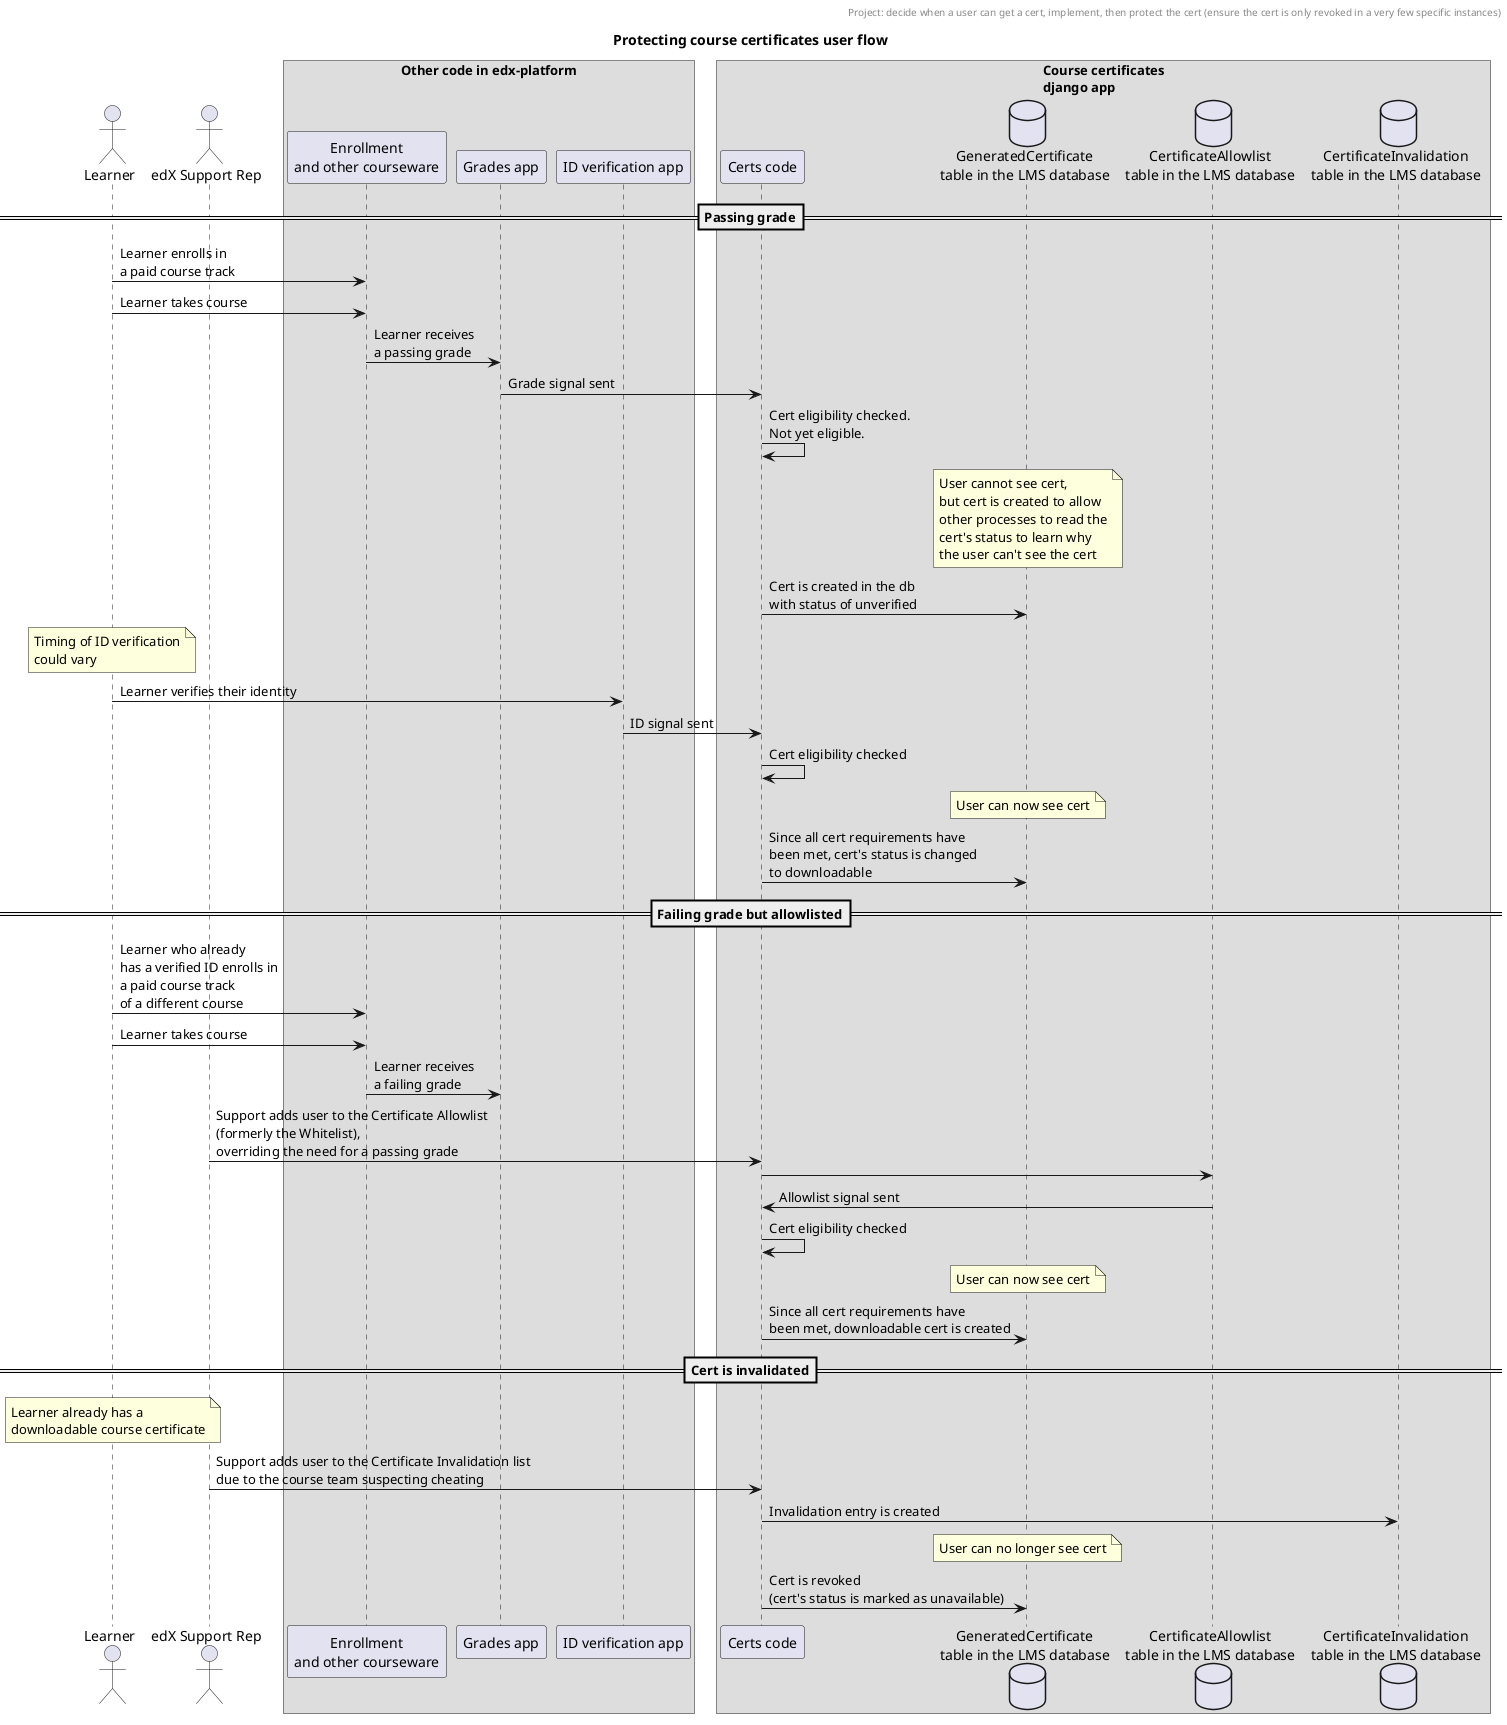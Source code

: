 @startuml
skinparam BoxPadding 10

title Protecting course certificates user flow
header Project: decide when a user can get a cert, implement, then protect the cert (ensure the cert is only revoked in a very few specific instances)

actor Learner as learner
actor "edX Support Rep" as support

box "Other code in edx-platform"
    participant "Enrollment\nand other courseware" as enrollment
    participant "Grades app" as grade
    participant "ID verification app" as id
end box

box "Course certificates\ndjango app"
    participant "Certs code" as certs
    database "GeneratedCertificate\ntable in the LMS database" as certs_db
    database "CertificateAllowlist\ntable in the LMS database" as allow_db
    database "CertificateInvalidation\ntable in the LMS database" as invalid_db
end box

==Passing grade==
learner -> enrollment: Learner enrolls in\na paid course track

learner -> enrollment: Learner takes course

enrollment -> grade: Learner receives\na passing grade

grade -> certs: Grade signal sent

certs -> certs: Cert eligibility checked.\nNot yet eligible.

note over certs_db: User cannot see cert,\nbut cert is created to allow\nother processes to read the\ncert's status to learn why\nthe user can't see the cert
certs -> certs_db: Cert is created in the db\nwith status of unverified

note over learner: Timing of ID verification\ncould vary
learner -> id: Learner verifies their identity

id -> certs: ID signal sent

certs -> certs: Cert eligibility checked

note over certs_db: User can now see cert
certs -> certs_db: Since all cert requirements have\nbeen met, cert's status is changed\nto downloadable

==Failing grade but allowlisted==
learner -> enrollment: Learner who already\nhas a verified ID enrolls in\na paid course track\nof a different course

learner -> enrollment: Learner takes course

enrollment -> grade: Learner receives\na failing grade

support -> certs: Support adds user to the Certificate Allowlist\n(formerly the Whitelist),\noverriding the need for a passing grade
certs -> allow_db

allow_db -> certs: Allowlist signal sent

certs -> certs: Cert eligibility checked

note over certs_db: User can now see cert
certs -> certs_db: Since all cert requirements have\nbeen met, downloadable cert is created

==Cert is invalidated==
note over learner: Learner already has a\ndownloadable course certificate

support -> certs: Support adds user to the Certificate Invalidation list\ndue to the course team suspecting cheating
certs -> invalid_db: Invalidation entry is created

note over certs_db: User can no longer see cert
certs -> certs_db: Cert is revoked\n(cert's status is marked as unavailable)

@enduml
